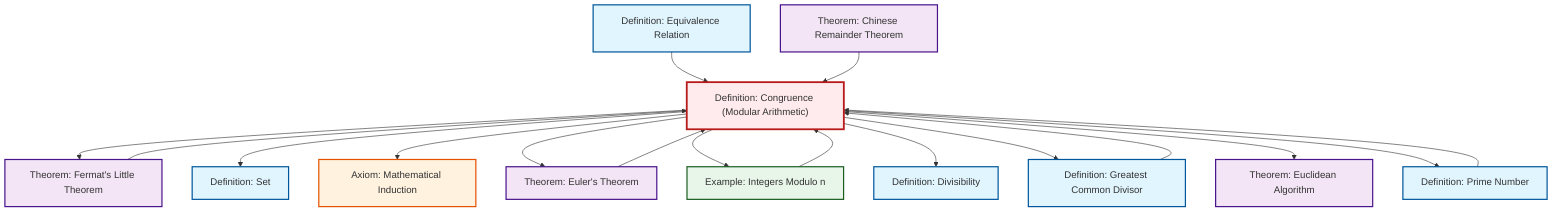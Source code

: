 graph TD
    classDef definition fill:#e1f5fe,stroke:#01579b,stroke-width:2px
    classDef theorem fill:#f3e5f5,stroke:#4a148c,stroke-width:2px
    classDef axiom fill:#fff3e0,stroke:#e65100,stroke-width:2px
    classDef example fill:#e8f5e9,stroke:#1b5e20,stroke-width:2px
    classDef current fill:#ffebee,stroke:#b71c1c,stroke-width:3px
    def-divisibility["Definition: Divisibility"]:::definition
    def-congruence["Definition: Congruence (Modular Arithmetic)"]:::definition
    def-prime["Definition: Prime Number"]:::definition
    thm-fermat-little["Theorem: Fermat's Little Theorem"]:::theorem
    thm-chinese-remainder["Theorem: Chinese Remainder Theorem"]:::theorem
    def-set["Definition: Set"]:::definition
    thm-euclidean-algorithm["Theorem: Euclidean Algorithm"]:::theorem
    ex-quotient-integers-mod-n["Example: Integers Modulo n"]:::example
    def-equivalence-relation["Definition: Equivalence Relation"]:::definition
    def-gcd["Definition: Greatest Common Divisor"]:::definition
    ax-induction["Axiom: Mathematical Induction"]:::axiom
    thm-euler["Theorem: Euler's Theorem"]:::theorem
    def-congruence --> thm-fermat-little
    def-congruence --> def-set
    def-congruence --> ax-induction
    def-prime --> def-congruence
    ex-quotient-integers-mod-n --> def-congruence
    def-congruence --> thm-euler
    thm-fermat-little --> def-congruence
    def-equivalence-relation --> def-congruence
    def-congruence --> ex-quotient-integers-mod-n
    def-gcd --> def-congruence
    def-congruence --> def-divisibility
    thm-chinese-remainder --> def-congruence
    def-congruence --> def-gcd
    def-congruence --> thm-euclidean-algorithm
    thm-euler --> def-congruence
    def-congruence --> def-prime
    class def-congruence current
